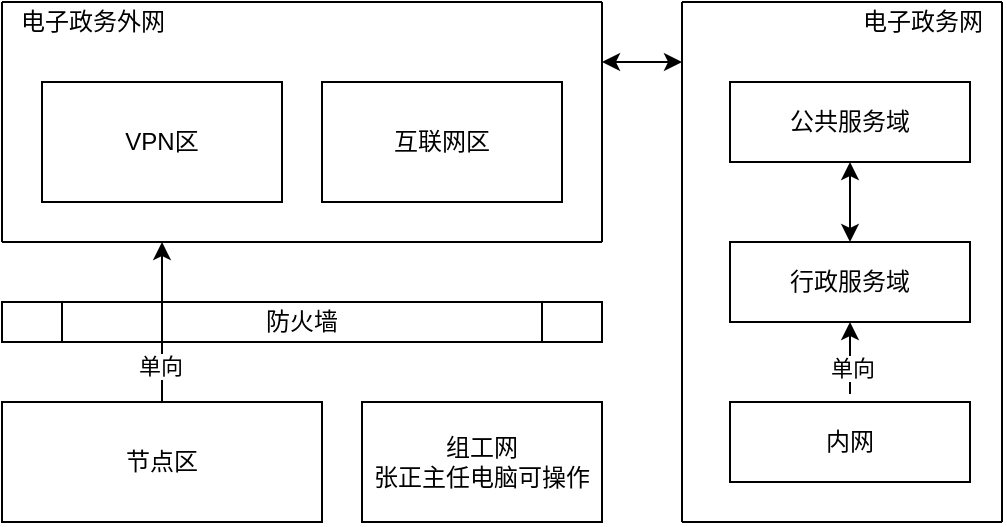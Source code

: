 <mxfile version="14.1.8" type="github">
  <diagram id="SYbEgcinNRKj9kmDJbq_" name="Page-1">
    <mxGraphModel dx="636" dy="356" grid="1" gridSize="10" guides="1" tooltips="1" connect="1" arrows="1" fold="1" page="1" pageScale="1" pageWidth="827" pageHeight="1169" math="0" shadow="0">
      <root>
        <mxCell id="0" />
        <mxCell id="1" parent="0" />
        <mxCell id="ao2a46Y-bcIXZqaaUjhU-2" value="VPN区" style="rounded=0;whiteSpace=wrap;html=1;" vertex="1" parent="1">
          <mxGeometry x="60" y="80" width="120" height="60" as="geometry" />
        </mxCell>
        <mxCell id="ao2a46Y-bcIXZqaaUjhU-3" value="互联网区" style="rounded=0;whiteSpace=wrap;html=1;" vertex="1" parent="1">
          <mxGeometry x="200" y="80" width="120" height="60" as="geometry" />
        </mxCell>
        <mxCell id="ao2a46Y-bcIXZqaaUjhU-4" value="节点区" style="rounded=0;whiteSpace=wrap;html=1;" vertex="1" parent="1">
          <mxGeometry x="40" y="240" width="160" height="60" as="geometry" />
        </mxCell>
        <mxCell id="ao2a46Y-bcIXZqaaUjhU-5" value="组工网&lt;br&gt;张正主任电脑可操作" style="rounded=0;whiteSpace=wrap;html=1;" vertex="1" parent="1">
          <mxGeometry x="220" y="240" width="120" height="60" as="geometry" />
        </mxCell>
        <mxCell id="ao2a46Y-bcIXZqaaUjhU-7" value="" style="endArrow=none;html=1;" edge="1" parent="1">
          <mxGeometry width="50" height="50" relative="1" as="geometry">
            <mxPoint x="40" y="160" as="sourcePoint" />
            <mxPoint x="40" y="40" as="targetPoint" />
          </mxGeometry>
        </mxCell>
        <mxCell id="ao2a46Y-bcIXZqaaUjhU-8" value="" style="endArrow=none;html=1;" edge="1" parent="1">
          <mxGeometry width="50" height="50" relative="1" as="geometry">
            <mxPoint x="40" y="160" as="sourcePoint" />
            <mxPoint x="340" y="160" as="targetPoint" />
          </mxGeometry>
        </mxCell>
        <mxCell id="ao2a46Y-bcIXZqaaUjhU-9" value="" style="endArrow=none;html=1;" edge="1" parent="1">
          <mxGeometry width="50" height="50" relative="1" as="geometry">
            <mxPoint x="40" y="40" as="sourcePoint" />
            <mxPoint x="340" y="40" as="targetPoint" />
          </mxGeometry>
        </mxCell>
        <mxCell id="ao2a46Y-bcIXZqaaUjhU-10" value="" style="endArrow=none;html=1;" edge="1" parent="1">
          <mxGeometry width="50" height="50" relative="1" as="geometry">
            <mxPoint x="340" y="160" as="sourcePoint" />
            <mxPoint x="340" y="40" as="targetPoint" />
          </mxGeometry>
        </mxCell>
        <mxCell id="ao2a46Y-bcIXZqaaUjhU-11" value="电子政务外网" style="text;html=1;align=center;verticalAlign=middle;resizable=0;points=[];autosize=1;" vertex="1" parent="1">
          <mxGeometry x="40" y="40" width="90" height="20" as="geometry" />
        </mxCell>
        <mxCell id="ao2a46Y-bcIXZqaaUjhU-12" value="防火墙" style="shape=process;whiteSpace=wrap;html=1;backgroundOutline=1;" vertex="1" parent="1">
          <mxGeometry x="40" y="190" width="300" height="20" as="geometry" />
        </mxCell>
        <mxCell id="ao2a46Y-bcIXZqaaUjhU-13" value="" style="endArrow=classic;html=1;exitX=0.5;exitY=0;exitDx=0;exitDy=0;" edge="1" parent="1" source="ao2a46Y-bcIXZqaaUjhU-4">
          <mxGeometry width="50" height="50" relative="1" as="geometry">
            <mxPoint x="250" y="210" as="sourcePoint" />
            <mxPoint x="120" y="160" as="targetPoint" />
          </mxGeometry>
        </mxCell>
        <mxCell id="ao2a46Y-bcIXZqaaUjhU-14" value="单向" style="edgeLabel;html=1;align=center;verticalAlign=middle;resizable=0;points=[];" vertex="1" connectable="0" parent="ao2a46Y-bcIXZqaaUjhU-13">
          <mxGeometry x="-0.543" y="1" relative="1" as="geometry">
            <mxPoint as="offset" />
          </mxGeometry>
        </mxCell>
        <mxCell id="ao2a46Y-bcIXZqaaUjhU-15" value="公共服务域" style="rounded=0;whiteSpace=wrap;html=1;" vertex="1" parent="1">
          <mxGeometry x="404" y="80" width="120" height="40" as="geometry" />
        </mxCell>
        <mxCell id="ao2a46Y-bcIXZqaaUjhU-16" value="行政服务域" style="rounded=0;whiteSpace=wrap;html=1;" vertex="1" parent="1">
          <mxGeometry x="404" y="160" width="120" height="40" as="geometry" />
        </mxCell>
        <mxCell id="ao2a46Y-bcIXZqaaUjhU-17" value="内网" style="rounded=0;whiteSpace=wrap;html=1;" vertex="1" parent="1">
          <mxGeometry x="404" y="240" width="120" height="40" as="geometry" />
        </mxCell>
        <mxCell id="ao2a46Y-bcIXZqaaUjhU-19" value="" style="endArrow=none;html=1;" edge="1" parent="1">
          <mxGeometry width="50" height="50" relative="1" as="geometry">
            <mxPoint x="380" y="300" as="sourcePoint" />
            <mxPoint x="380" y="40" as="targetPoint" />
          </mxGeometry>
        </mxCell>
        <mxCell id="ao2a46Y-bcIXZqaaUjhU-20" value="" style="endArrow=none;html=1;" edge="1" parent="1">
          <mxGeometry width="50" height="50" relative="1" as="geometry">
            <mxPoint x="540" y="300" as="sourcePoint" />
            <mxPoint x="540" y="40" as="targetPoint" />
          </mxGeometry>
        </mxCell>
        <mxCell id="ao2a46Y-bcIXZqaaUjhU-21" value="" style="endArrow=classic;startArrow=classic;html=1;entryX=0.5;entryY=1;entryDx=0;entryDy=0;" edge="1" parent="1" source="ao2a46Y-bcIXZqaaUjhU-16" target="ao2a46Y-bcIXZqaaUjhU-15">
          <mxGeometry width="50" height="50" relative="1" as="geometry">
            <mxPoint x="290" y="200" as="sourcePoint" />
            <mxPoint x="340" y="150" as="targetPoint" />
          </mxGeometry>
        </mxCell>
        <mxCell id="ao2a46Y-bcIXZqaaUjhU-22" value="" style="endArrow=classic;html=1;entryX=0.5;entryY=1;entryDx=0;entryDy=0;" edge="1" parent="1" target="ao2a46Y-bcIXZqaaUjhU-16">
          <mxGeometry width="50" height="50" relative="1" as="geometry">
            <mxPoint x="464" y="236" as="sourcePoint" />
            <mxPoint x="340" y="150" as="targetPoint" />
          </mxGeometry>
        </mxCell>
        <mxCell id="ao2a46Y-bcIXZqaaUjhU-23" value="单向" style="edgeLabel;html=1;align=center;verticalAlign=middle;resizable=0;points=[];" vertex="1" connectable="0" parent="ao2a46Y-bcIXZqaaUjhU-22">
          <mxGeometry x="-0.27" y="-1" relative="1" as="geometry">
            <mxPoint as="offset" />
          </mxGeometry>
        </mxCell>
        <mxCell id="ao2a46Y-bcIXZqaaUjhU-24" value="" style="endArrow=none;html=1;" edge="1" parent="1">
          <mxGeometry width="50" height="50" relative="1" as="geometry">
            <mxPoint x="380" y="300" as="sourcePoint" />
            <mxPoint x="540" y="300" as="targetPoint" />
          </mxGeometry>
        </mxCell>
        <mxCell id="ao2a46Y-bcIXZqaaUjhU-25" value="" style="endArrow=none;html=1;" edge="1" parent="1">
          <mxGeometry width="50" height="50" relative="1" as="geometry">
            <mxPoint x="380" y="40" as="sourcePoint" />
            <mxPoint x="540" y="40" as="targetPoint" />
          </mxGeometry>
        </mxCell>
        <mxCell id="ao2a46Y-bcIXZqaaUjhU-26" value="电子政务网" style="text;html=1;align=center;verticalAlign=middle;resizable=0;points=[];autosize=1;" vertex="1" parent="1">
          <mxGeometry x="460" y="40" width="80" height="20" as="geometry" />
        </mxCell>
        <mxCell id="ao2a46Y-bcIXZqaaUjhU-27" value="" style="endArrow=classic;startArrow=classic;html=1;" edge="1" parent="1">
          <mxGeometry width="50" height="50" relative="1" as="geometry">
            <mxPoint x="340" y="70" as="sourcePoint" />
            <mxPoint x="380" y="70" as="targetPoint" />
          </mxGeometry>
        </mxCell>
      </root>
    </mxGraphModel>
  </diagram>
</mxfile>
